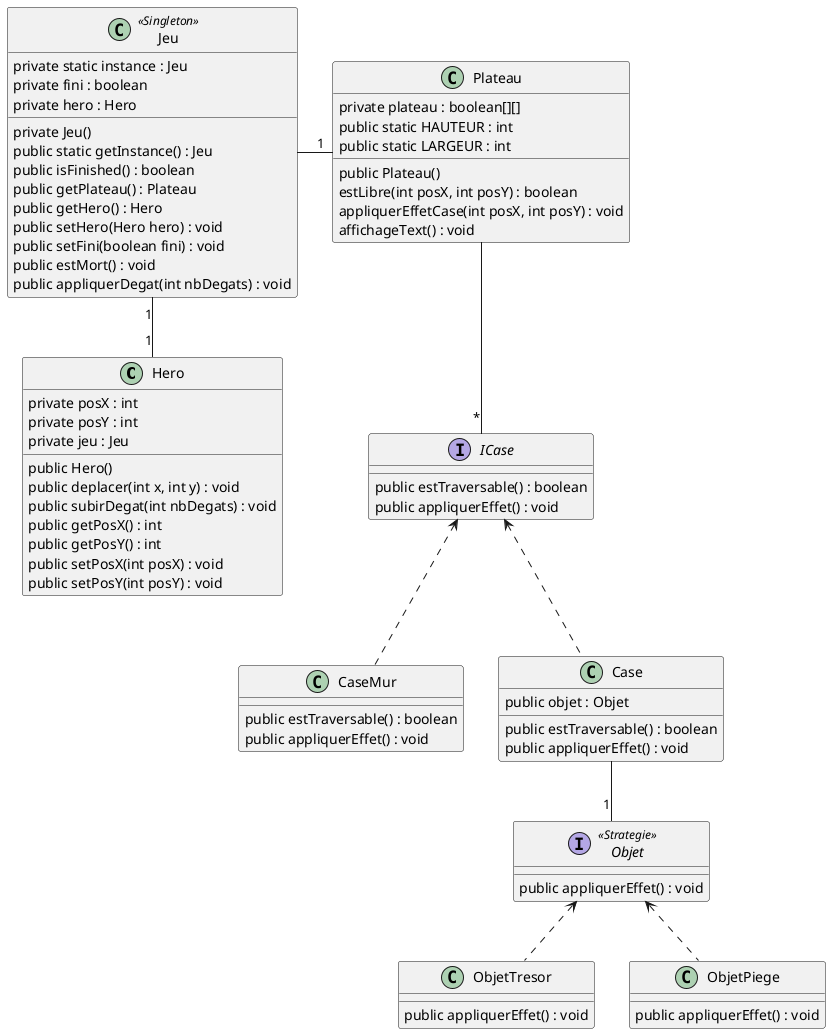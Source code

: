 @startuml
	Class Hero {
		private posX : int
		private posY : int
		private jeu : Jeu

		public Hero()
		public deplacer(int x, int y) : void
		public subirDegat(int nbDegats) : void
		public getPosX() : int
		public getPosY() : int
        public setPosX(int posX) : void
        public setPosY(int posY) : void
	}
	Class Plateau {
        private plateau : boolean[][]
        public static HAUTEUR : int
        public static LARGEUR : int

        public Plateau()
        estLibre(int posX, int posY) : boolean
        appliquerEffetCase(int posX, int posY) : void
        affichageText() : void

	}
	Class Jeu <<Singleton>>{
	    private static instance : Jeu
        private fini : boolean
        private hero : Hero

        private Jeu()
        public static getInstance() : Jeu
        public isFinished() : boolean
        public getPlateau() : Plateau
        public getHero() : Hero
        public setHero(Hero hero) : void
        public setFini(boolean fini) : void
        public estMort() : void
        public appliquerDegat(int nbDegats) : void
	}

	Interface ICase {
	    public estTraversable() : boolean
	    public appliquerEffet() : void
	}

	Interface Objet <<Strategie>>{
	    public appliquerEffet() : void
	}

	Class CaseMur {
	    public estTraversable() : boolean
	    public appliquerEffet() : void
	}

	Class ObjetTresor {
	    public appliquerEffet() : void
	}

	Class Case {
	    public objet : Objet
	    public estTraversable() : boolean
	    public appliquerEffet() : void
	}

	Class ObjetPiege {
	    public appliquerEffet() : void
	}

    Objet <.. ObjetPiege
    ICase <.. Case
    ICase <.. CaseMur
    Objet <.. ObjetTresor
    Case -- "1" Objet
    Plateau -- "*" ICase
	Jeu "1" -down- "1" Hero
	Jeu -right- "1" Plateau
@enduml
